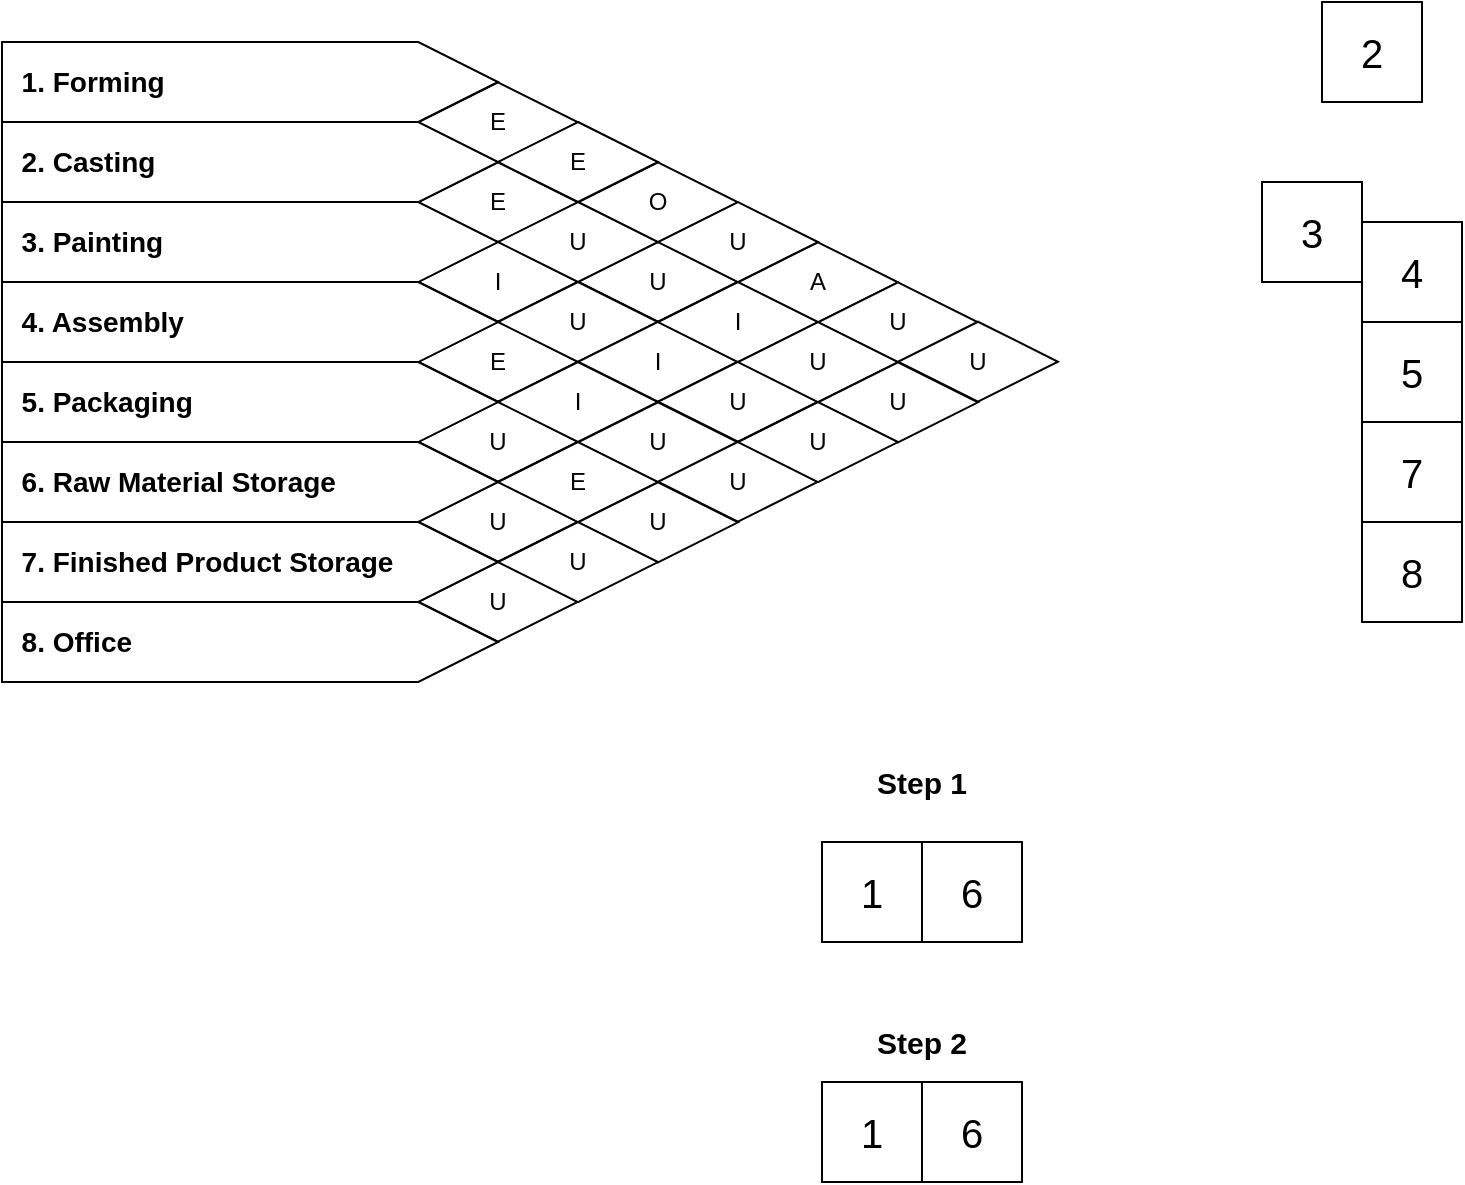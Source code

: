 <mxfile version="15.1.2" type="github">
  <diagram id="y6UDZ2PKM4V4AvefkH3H" name="Page-1">
    <mxGraphModel dx="935" dy="551" grid="1" gridSize="10" guides="1" tooltips="1" connect="1" arrows="1" fold="1" page="1" pageScale="1" pageWidth="1654" pageHeight="1169" math="0" shadow="0">
      <root>
        <mxCell id="0" />
        <mxCell id="1" parent="0" />
        <mxCell id="U8l5f3V5J46_ff3yLcRB-45" value="" style="group" vertex="1" connectable="0" parent="1">
          <mxGeometry x="60" y="170" width="528" height="320" as="geometry" />
        </mxCell>
        <mxCell id="c62gsvJIpqt3485NFeUb-10" value="E" style="rhombus;whiteSpace=wrap;html=1;" parent="U8l5f3V5J46_ff3yLcRB-45" vertex="1">
          <mxGeometry x="208" y="20.14" width="80" height="40" as="geometry" />
        </mxCell>
        <mxCell id="c62gsvJIpqt3485NFeUb-11" value="E" style="rhombus;whiteSpace=wrap;html=1;" parent="U8l5f3V5J46_ff3yLcRB-45" vertex="1">
          <mxGeometry x="208" y="60.14" width="80" height="40" as="geometry" />
        </mxCell>
        <mxCell id="c62gsvJIpqt3485NFeUb-12" value="I" style="rhombus;whiteSpace=wrap;html=1;" parent="U8l5f3V5J46_ff3yLcRB-45" vertex="1">
          <mxGeometry x="208" y="99.87" width="80" height="40" as="geometry" />
        </mxCell>
        <mxCell id="c62gsvJIpqt3485NFeUb-13" value="E" style="rhombus;whiteSpace=wrap;html=1;" parent="U8l5f3V5J46_ff3yLcRB-45" vertex="1">
          <mxGeometry x="208" y="139.87" width="80" height="40" as="geometry" />
        </mxCell>
        <mxCell id="c62gsvJIpqt3485NFeUb-14" value="U" style="rhombus;whiteSpace=wrap;html=1;" parent="U8l5f3V5J46_ff3yLcRB-45" vertex="1">
          <mxGeometry x="208" y="179.87" width="80" height="40" as="geometry" />
        </mxCell>
        <mxCell id="c62gsvJIpqt3485NFeUb-16" value="U" style="rhombus;whiteSpace=wrap;html=1;" parent="U8l5f3V5J46_ff3yLcRB-45" vertex="1">
          <mxGeometry x="288" y="99.87" width="80" height="40" as="geometry" />
        </mxCell>
        <mxCell id="c62gsvJIpqt3485NFeUb-17" value="O" style="rhombus;whiteSpace=wrap;html=1;" parent="U8l5f3V5J46_ff3yLcRB-45" vertex="1">
          <mxGeometry x="288" y="60.14" width="80" height="40" as="geometry" />
        </mxCell>
        <mxCell id="c62gsvJIpqt3485NFeUb-18" value="I" style="rhombus;whiteSpace=wrap;html=1;" parent="U8l5f3V5J46_ff3yLcRB-45" vertex="1">
          <mxGeometry x="248" y="160" width="80" height="40" as="geometry" />
        </mxCell>
        <mxCell id="c62gsvJIpqt3485NFeUb-19" value="U" style="rhombus;whiteSpace=wrap;html=1;" parent="U8l5f3V5J46_ff3yLcRB-45" vertex="1">
          <mxGeometry x="248" y="120" width="80" height="40" as="geometry" />
        </mxCell>
        <mxCell id="c62gsvJIpqt3485NFeUb-20" value="U" style="rhombus;whiteSpace=wrap;html=1;" parent="U8l5f3V5J46_ff3yLcRB-45" vertex="1">
          <mxGeometry x="248" y="80" width="80" height="40" as="geometry" />
        </mxCell>
        <mxCell id="c62gsvJIpqt3485NFeUb-21" value="E" style="rhombus;whiteSpace=wrap;html=1;" parent="U8l5f3V5J46_ff3yLcRB-45" vertex="1">
          <mxGeometry x="248" y="40" width="80" height="40" as="geometry" />
        </mxCell>
        <mxCell id="c62gsvJIpqt3485NFeUb-24" value="U" style="rhombus;whiteSpace=wrap;html=1;" parent="U8l5f3V5J46_ff3yLcRB-45" vertex="1">
          <mxGeometry x="328" y="80.01" width="80" height="40" as="geometry" />
        </mxCell>
        <mxCell id="U8l5f3V5J46_ff3yLcRB-19" value="" style="group" vertex="1" connectable="0" parent="U8l5f3V5J46_ff3yLcRB-45">
          <mxGeometry x="288" y="100.14" width="160" height="79.73" as="geometry" />
        </mxCell>
        <mxCell id="c62gsvJIpqt3485NFeUb-15" value="I" style="rhombus;whiteSpace=wrap;html=1;" parent="U8l5f3V5J46_ff3yLcRB-19" vertex="1">
          <mxGeometry y="39.73" width="80" height="40" as="geometry" />
        </mxCell>
        <mxCell id="c62gsvJIpqt3485NFeUb-22" value="A" style="rhombus;whiteSpace=wrap;html=1;" parent="U8l5f3V5J46_ff3yLcRB-19" vertex="1">
          <mxGeometry x="80" width="80" height="40" as="geometry" />
        </mxCell>
        <mxCell id="c62gsvJIpqt3485NFeUb-23" value="I" style="rhombus;whiteSpace=wrap;html=1;" parent="U8l5f3V5J46_ff3yLcRB-19" vertex="1">
          <mxGeometry x="40" y="19.87" width="80" height="40" as="geometry" />
        </mxCell>
        <mxCell id="U8l5f3V5J46_ff3yLcRB-20" value="" style="group" vertex="1" connectable="0" parent="U8l5f3V5J46_ff3yLcRB-45">
          <mxGeometry x="208" y="180.14" width="160" height="79.73" as="geometry" />
        </mxCell>
        <mxCell id="U8l5f3V5J46_ff3yLcRB-21" value="U" style="rhombus;whiteSpace=wrap;html=1;" vertex="1" parent="U8l5f3V5J46_ff3yLcRB-20">
          <mxGeometry y="39.73" width="80" height="40" as="geometry" />
        </mxCell>
        <mxCell id="U8l5f3V5J46_ff3yLcRB-22" value="U" style="rhombus;whiteSpace=wrap;html=1;" vertex="1" parent="U8l5f3V5J46_ff3yLcRB-20">
          <mxGeometry x="80" width="80" height="40" as="geometry" />
        </mxCell>
        <mxCell id="U8l5f3V5J46_ff3yLcRB-23" value="E" style="rhombus;whiteSpace=wrap;html=1;" vertex="1" parent="U8l5f3V5J46_ff3yLcRB-20">
          <mxGeometry x="40" y="19.87" width="80" height="40" as="geometry" />
        </mxCell>
        <mxCell id="U8l5f3V5J46_ff3yLcRB-28" value="" style="group" vertex="1" connectable="0" parent="U8l5f3V5J46_ff3yLcRB-45">
          <mxGeometry x="208" y="220.14" width="160" height="79.73" as="geometry" />
        </mxCell>
        <mxCell id="U8l5f3V5J46_ff3yLcRB-25" value="U" style="rhombus;whiteSpace=wrap;html=1;" vertex="1" parent="U8l5f3V5J46_ff3yLcRB-28">
          <mxGeometry y="39.73" width="80" height="40" as="geometry" />
        </mxCell>
        <mxCell id="U8l5f3V5J46_ff3yLcRB-26" value="U" style="rhombus;whiteSpace=wrap;html=1;" vertex="1" parent="U8l5f3V5J46_ff3yLcRB-28">
          <mxGeometry x="80" width="80" height="40" as="geometry" />
        </mxCell>
        <mxCell id="U8l5f3V5J46_ff3yLcRB-27" value="U" style="rhombus;whiteSpace=wrap;html=1;" vertex="1" parent="U8l5f3V5J46_ff3yLcRB-28">
          <mxGeometry x="40" y="19.87" width="80" height="40" as="geometry" />
        </mxCell>
        <mxCell id="U8l5f3V5J46_ff3yLcRB-33" value="" style="group" vertex="1" connectable="0" parent="U8l5f3V5J46_ff3yLcRB-45">
          <mxGeometry x="328" y="120.14" width="160" height="79.73" as="geometry" />
        </mxCell>
        <mxCell id="U8l5f3V5J46_ff3yLcRB-34" value="U" style="rhombus;whiteSpace=wrap;html=1;" vertex="1" parent="U8l5f3V5J46_ff3yLcRB-33">
          <mxGeometry y="39.73" width="80" height="40" as="geometry" />
        </mxCell>
        <mxCell id="U8l5f3V5J46_ff3yLcRB-35" value="U" style="rhombus;whiteSpace=wrap;html=1;" vertex="1" parent="U8l5f3V5J46_ff3yLcRB-33">
          <mxGeometry x="80" width="80" height="40" as="geometry" />
        </mxCell>
        <mxCell id="U8l5f3V5J46_ff3yLcRB-36" value="U" style="rhombus;whiteSpace=wrap;html=1;" vertex="1" parent="U8l5f3V5J46_ff3yLcRB-33">
          <mxGeometry x="40" y="19.87" width="80" height="40" as="geometry" />
        </mxCell>
        <mxCell id="U8l5f3V5J46_ff3yLcRB-38" value="U" style="rhombus;whiteSpace=wrap;html=1;" vertex="1" parent="U8l5f3V5J46_ff3yLcRB-45">
          <mxGeometry x="328" y="199.87" width="80" height="40" as="geometry" />
        </mxCell>
        <mxCell id="U8l5f3V5J46_ff3yLcRB-39" value="U" style="rhombus;whiteSpace=wrap;html=1;" vertex="1" parent="U8l5f3V5J46_ff3yLcRB-45">
          <mxGeometry x="408" y="160.14" width="80" height="40" as="geometry" />
        </mxCell>
        <mxCell id="U8l5f3V5J46_ff3yLcRB-40" value="U" style="rhombus;whiteSpace=wrap;html=1;" vertex="1" parent="U8l5f3V5J46_ff3yLcRB-45">
          <mxGeometry x="368" y="180.01" width="80" height="40" as="geometry" />
        </mxCell>
        <mxCell id="U8l5f3V5J46_ff3yLcRB-41" value="U" style="rhombus;whiteSpace=wrap;html=1;" vertex="1" parent="U8l5f3V5J46_ff3yLcRB-45">
          <mxGeometry x="448" y="139.87" width="80" height="40" as="geometry" />
        </mxCell>
        <mxCell id="U8l5f3V5J46_ff3yLcRB-44" value="" style="group" vertex="1" connectable="0" parent="U8l5f3V5J46_ff3yLcRB-45">
          <mxGeometry width="248" height="320" as="geometry" />
        </mxCell>
        <mxCell id="U8l5f3V5J46_ff3yLcRB-5" value="&lt;font style=&quot;font-size: 14px&quot;&gt;&lt;b&gt;&lt;span style=&quot;white-space: pre&quot;&gt;  1. Forming&lt;/span&gt;&lt;/b&gt;&lt;/font&gt;" style="html=1;shadow=0;dashed=0;align=left;verticalAlign=middle;shape=mxgraph.arrows2.arrow;dy=0;dx=39.84;notch=0;" vertex="1" parent="U8l5f3V5J46_ff3yLcRB-44">
          <mxGeometry width="248.0" height="40" as="geometry" />
        </mxCell>
        <mxCell id="U8l5f3V5J46_ff3yLcRB-6" value="&lt;div align=&quot;left&quot;&gt;&lt;div&gt;&lt;font style=&quot;font-size: 14px&quot;&gt;&lt;b&gt;&lt;span&gt;&amp;nbsp; 2. Casting&lt;/span&gt;&lt;/b&gt;&lt;/font&gt;&lt;br&gt;&lt;/div&gt;&lt;font style=&quot;font-size: 14px&quot;&gt;&lt;b&gt;&lt;span&gt;&lt;/span&gt;&lt;/b&gt;&lt;/font&gt;&lt;/div&gt;" style="html=1;shadow=0;dashed=0;align=left;verticalAlign=middle;shape=mxgraph.arrows2.arrow;dy=0;dx=39.84;notch=0;" vertex="1" parent="U8l5f3V5J46_ff3yLcRB-44">
          <mxGeometry y="40.01" width="248.0" height="40" as="geometry" />
        </mxCell>
        <mxCell id="U8l5f3V5J46_ff3yLcRB-7" value="&lt;div align=&quot;left&quot;&gt;&lt;font style=&quot;font-size: 14px&quot;&gt;&lt;b&gt;&lt;span&gt;&amp;nbsp; 3. Painting&lt;/span&gt;&lt;/b&gt;&lt;/font&gt;&lt;br&gt;&lt;font style=&quot;font-size: 14px&quot;&gt;&lt;b&gt;&lt;span&gt;&lt;/span&gt;&lt;/b&gt;&lt;/font&gt;&lt;/div&gt;" style="html=1;shadow=0;dashed=0;align=left;verticalAlign=middle;shape=mxgraph.arrows2.arrow;dy=0;dx=39.84;notch=0;" vertex="1" parent="U8l5f3V5J46_ff3yLcRB-44">
          <mxGeometry y="80.01" width="248.0" height="40" as="geometry" />
        </mxCell>
        <mxCell id="U8l5f3V5J46_ff3yLcRB-8" value="&lt;div align=&quot;left&quot;&gt;&lt;font style=&quot;font-size: 14px&quot;&gt;&lt;b&gt;&lt;span&gt;&amp;nbsp; 4. Assembly&lt;/span&gt;&lt;/b&gt;&lt;/font&gt;&lt;br&gt;&lt;font style=&quot;font-size: 14px&quot;&gt;&lt;b&gt;&lt;span&gt;&lt;/span&gt;&lt;/b&gt;&lt;/font&gt;&lt;/div&gt;" style="html=1;shadow=0;dashed=0;align=left;verticalAlign=middle;shape=mxgraph.arrows2.arrow;dy=0;dx=39.84;notch=0;" vertex="1" parent="U8l5f3V5J46_ff3yLcRB-44">
          <mxGeometry y="120.01" width="248.0" height="40" as="geometry" />
        </mxCell>
        <mxCell id="U8l5f3V5J46_ff3yLcRB-9" value="&lt;div align=&quot;left&quot;&gt;&lt;font style=&quot;font-size: 14px&quot;&gt;&lt;b&gt;&lt;span&gt;&amp;nbsp; 5. Packaging&lt;/span&gt;&lt;/b&gt;&lt;/font&gt;&lt;br&gt;&lt;font style=&quot;font-size: 14px&quot;&gt;&lt;b&gt;&lt;span&gt;&lt;/span&gt;&lt;/b&gt;&lt;/font&gt;&lt;/div&gt;" style="html=1;shadow=0;dashed=0;align=left;verticalAlign=middle;shape=mxgraph.arrows2.arrow;dy=0;dx=39.84;notch=0;" vertex="1" parent="U8l5f3V5J46_ff3yLcRB-44">
          <mxGeometry y="160.01" width="248.0" height="40" as="geometry" />
        </mxCell>
        <mxCell id="U8l5f3V5J46_ff3yLcRB-11" value="&lt;div align=&quot;left&quot;&gt;&lt;font style=&quot;font-size: 14px&quot;&gt;&lt;b&gt;&lt;span&gt;&amp;nbsp; 6. Raw Material Storage&lt;/span&gt;&lt;/b&gt;&lt;/font&gt;&lt;font style=&quot;font-size: 14px&quot;&gt;&lt;b&gt;&lt;span&gt;&lt;/span&gt;&lt;/b&gt;&lt;/font&gt;&lt;/div&gt;" style="html=1;shadow=0;dashed=0;align=left;verticalAlign=middle;shape=mxgraph.arrows2.arrow;dy=0;dx=39.84;notch=0;" vertex="1" parent="U8l5f3V5J46_ff3yLcRB-44">
          <mxGeometry y="200" width="248.0" height="40" as="geometry" />
        </mxCell>
        <mxCell id="U8l5f3V5J46_ff3yLcRB-12" value="&lt;div align=&quot;left&quot;&gt;&lt;font style=&quot;font-size: 14px&quot;&gt;&lt;b&gt;&lt;span&gt;&amp;nbsp; 7. Finished Product Storage&lt;/span&gt;&lt;/b&gt;&lt;/font&gt;&lt;font style=&quot;font-size: 14px&quot;&gt;&lt;b&gt;&lt;span&gt;&lt;/span&gt;&lt;/b&gt;&lt;/font&gt;&lt;/div&gt;" style="html=1;shadow=0;dashed=0;align=left;verticalAlign=middle;shape=mxgraph.arrows2.arrow;dy=0;dx=39.84;notch=0;" vertex="1" parent="U8l5f3V5J46_ff3yLcRB-44">
          <mxGeometry y="240" width="248.0" height="40" as="geometry" />
        </mxCell>
        <mxCell id="U8l5f3V5J46_ff3yLcRB-13" value="&lt;div align=&quot;left&quot;&gt;&lt;font style=&quot;font-size: 14px&quot;&gt;&lt;b&gt;&lt;span&gt;&amp;nbsp; 8. Office&lt;/span&gt;&lt;/b&gt;&lt;/font&gt;&lt;br&gt;&lt;font style=&quot;font-size: 14px&quot;&gt;&lt;b&gt;&lt;span&gt;&lt;/span&gt;&lt;/b&gt;&lt;/font&gt;&lt;/div&gt;" style="html=1;shadow=0;dashed=0;align=left;verticalAlign=middle;shape=mxgraph.arrows2.arrow;dy=0;dx=39.84;notch=0;" vertex="1" parent="U8l5f3V5J46_ff3yLcRB-44">
          <mxGeometry y="280" width="248.0" height="40" as="geometry" />
        </mxCell>
        <mxCell id="U8l5f3V5J46_ff3yLcRB-48" value="&lt;font style=&quot;font-size: 20px&quot;&gt;2&lt;/font&gt;" style="whiteSpace=wrap;html=1;aspect=fixed;" vertex="1" parent="1">
          <mxGeometry x="720" y="150" width="50" height="50" as="geometry" />
        </mxCell>
        <mxCell id="U8l5f3V5J46_ff3yLcRB-49" value="&lt;font style=&quot;font-size: 20px&quot;&gt;5&lt;/font&gt;" style="whiteSpace=wrap;html=1;aspect=fixed;" vertex="1" parent="1">
          <mxGeometry x="740" y="310" width="50" height="50" as="geometry" />
        </mxCell>
        <mxCell id="U8l5f3V5J46_ff3yLcRB-50" value="&lt;font style=&quot;font-size: 20px&quot;&gt;4&lt;/font&gt;" style="whiteSpace=wrap;html=1;aspect=fixed;" vertex="1" parent="1">
          <mxGeometry x="740" y="260" width="50" height="50" as="geometry" />
        </mxCell>
        <mxCell id="U8l5f3V5J46_ff3yLcRB-51" value="&lt;font style=&quot;font-size: 20px&quot;&gt;3&lt;/font&gt;" style="whiteSpace=wrap;html=1;aspect=fixed;" vertex="1" parent="1">
          <mxGeometry x="690" y="240" width="50" height="50" as="geometry" />
        </mxCell>
        <mxCell id="U8l5f3V5J46_ff3yLcRB-53" value="&lt;font style=&quot;font-size: 20px&quot;&gt;8&lt;/font&gt;" style="whiteSpace=wrap;html=1;aspect=fixed;" vertex="1" parent="1">
          <mxGeometry x="740" y="410" width="50" height="50" as="geometry" />
        </mxCell>
        <mxCell id="U8l5f3V5J46_ff3yLcRB-54" value="&lt;font style=&quot;font-size: 20px&quot;&gt;7&lt;/font&gt;" style="whiteSpace=wrap;html=1;aspect=fixed;" vertex="1" parent="1">
          <mxGeometry x="740" y="360" width="50" height="50" as="geometry" />
        </mxCell>
        <mxCell id="U8l5f3V5J46_ff3yLcRB-57" value="" style="group" vertex="1" connectable="0" parent="1">
          <mxGeometry x="470" y="570" width="100" height="50" as="geometry" />
        </mxCell>
        <mxCell id="U8l5f3V5J46_ff3yLcRB-47" value="&lt;font style=&quot;font-size: 20px&quot;&gt;1&lt;/font&gt;" style="whiteSpace=wrap;html=1;aspect=fixed;" vertex="1" parent="U8l5f3V5J46_ff3yLcRB-57">
          <mxGeometry width="50" height="50" as="geometry" />
        </mxCell>
        <mxCell id="U8l5f3V5J46_ff3yLcRB-52" value="&lt;font style=&quot;font-size: 20px&quot;&gt;6&lt;/font&gt;" style="whiteSpace=wrap;html=1;aspect=fixed;" vertex="1" parent="U8l5f3V5J46_ff3yLcRB-57">
          <mxGeometry x="50" width="50" height="50" as="geometry" />
        </mxCell>
        <mxCell id="U8l5f3V5J46_ff3yLcRB-60" value="&lt;font style=&quot;font-size: 15px&quot;&gt;&lt;b&gt;Step 1&lt;/b&gt;&lt;/font&gt;" style="text;html=1;strokeColor=none;fillColor=none;align=center;verticalAlign=middle;whiteSpace=wrap;rounded=0;" vertex="1" parent="1">
          <mxGeometry x="480" y="530" width="80" height="20" as="geometry" />
        </mxCell>
        <mxCell id="U8l5f3V5J46_ff3yLcRB-62" value="" style="group" vertex="1" connectable="0" parent="1">
          <mxGeometry x="470" y="690" width="100" height="50" as="geometry" />
        </mxCell>
        <mxCell id="U8l5f3V5J46_ff3yLcRB-55" value="&lt;font style=&quot;font-size: 20px&quot;&gt;1&lt;/font&gt;" style="whiteSpace=wrap;html=1;aspect=fixed;" vertex="1" parent="U8l5f3V5J46_ff3yLcRB-62">
          <mxGeometry width="50" height="50" as="geometry" />
        </mxCell>
        <mxCell id="U8l5f3V5J46_ff3yLcRB-56" value="&lt;font style=&quot;font-size: 20px&quot;&gt;6&lt;/font&gt;" style="whiteSpace=wrap;html=1;aspect=fixed;" vertex="1" parent="U8l5f3V5J46_ff3yLcRB-62">
          <mxGeometry x="50" width="50" height="50" as="geometry" />
        </mxCell>
        <mxCell id="U8l5f3V5J46_ff3yLcRB-63" value="&lt;font style=&quot;font-size: 15px&quot;&gt;&lt;b&gt;Step 2&lt;br&gt;&lt;/b&gt;&lt;/font&gt;" style="text;html=1;strokeColor=none;fillColor=none;align=center;verticalAlign=middle;whiteSpace=wrap;rounded=0;" vertex="1" parent="1">
          <mxGeometry x="480" y="660" width="80" height="20" as="geometry" />
        </mxCell>
      </root>
    </mxGraphModel>
  </diagram>
</mxfile>
